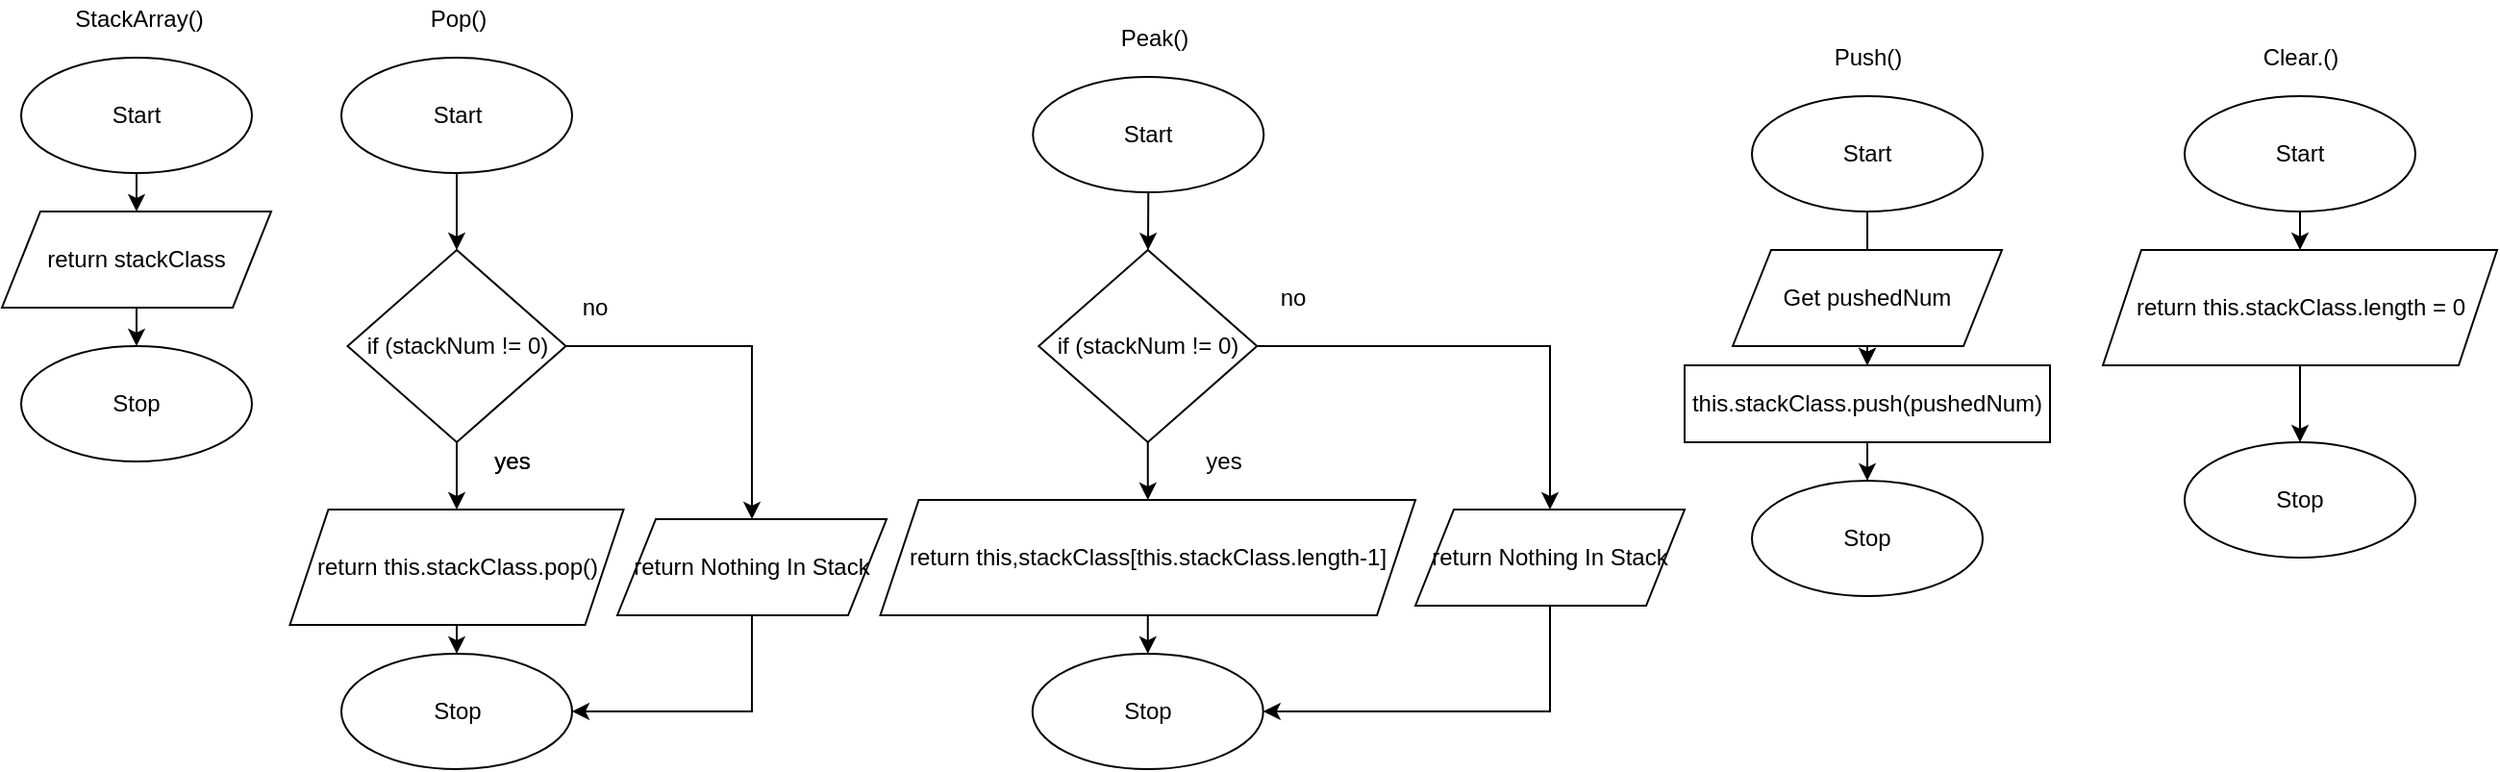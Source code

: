 <mxfile>
    <diagram id="bVoswQC8T6PlKmy4Bn8u" name="Page-1">
        <mxGraphModel dx="594" dy="561" grid="1" gridSize="10" guides="1" tooltips="1" connect="1" arrows="1" fold="1" page="1" pageScale="1" pageWidth="827" pageHeight="1169" math="0" shadow="0">
            <root>
                <mxCell id="0"/>
                <mxCell id="1" parent="0"/>
                <mxCell id="311" style="edgeStyle=none;html=1;entryX=0.5;entryY=0;entryDx=0;entryDy=0;" parent="1" source="312" target="314" edge="1">
                    <mxGeometry relative="1" as="geometry"/>
                </mxCell>
                <mxCell id="312" value="Start" style="ellipse;whiteSpace=wrap;html=1;" parent="1" vertex="1">
                    <mxGeometry x="340" y="680" width="120" height="60" as="geometry"/>
                </mxCell>
                <mxCell id="313" value="" style="edgeStyle=none;html=1;" parent="1" source="314" target="315" edge="1">
                    <mxGeometry relative="1" as="geometry"/>
                </mxCell>
                <mxCell id="314" value="return stackClass" style="shape=parallelogram;perimeter=parallelogramPerimeter;whiteSpace=wrap;html=1;fixedSize=1;" parent="1" vertex="1">
                    <mxGeometry x="330" y="760" width="140" height="50" as="geometry"/>
                </mxCell>
                <mxCell id="315" value="Stop" style="ellipse;whiteSpace=wrap;html=1;" parent="1" vertex="1">
                    <mxGeometry x="340" y="830" width="120" height="60" as="geometry"/>
                </mxCell>
                <mxCell id="316" value="StackArray()" style="text;html=1;align=center;verticalAlign=middle;resizable=0;points=[];autosize=1;strokeColor=none;fillColor=none;" parent="1" vertex="1">
                    <mxGeometry x="360.5" y="650" width="80" height="20" as="geometry"/>
                </mxCell>
                <mxCell id="341" value="" style="edgeStyle=none;html=1;" parent="1" source="318" target="340" edge="1">
                    <mxGeometry relative="1" as="geometry"/>
                </mxCell>
                <mxCell id="318" value="Start" style="ellipse;whiteSpace=wrap;html=1;" parent="1" vertex="1">
                    <mxGeometry x="506.5" y="680" width="120" height="60" as="geometry"/>
                </mxCell>
                <mxCell id="319" value="" style="edgeStyle=none;html=1;" parent="1" source="320" target="321" edge="1">
                    <mxGeometry relative="1" as="geometry"/>
                </mxCell>
                <mxCell id="320" value="return this.stackClass.pop()" style="shape=parallelogram;perimeter=parallelogramPerimeter;whiteSpace=wrap;html=1;fixedSize=1;" parent="1" vertex="1">
                    <mxGeometry x="479.75" y="915" width="173.5" height="60" as="geometry"/>
                </mxCell>
                <mxCell id="321" value="Stop" style="ellipse;whiteSpace=wrap;html=1;" parent="1" vertex="1">
                    <mxGeometry x="506.5" y="990" width="120" height="60" as="geometry"/>
                </mxCell>
                <mxCell id="322" value="Pop()" style="text;html=1;align=center;verticalAlign=middle;resizable=0;points=[];autosize=1;strokeColor=none;fillColor=none;" parent="1" vertex="1">
                    <mxGeometry x="546.5" y="650" width="40" height="20" as="geometry"/>
                </mxCell>
                <mxCell id="360" value="" style="edgeStyle=none;rounded=0;html=1;" parent="1" source="324" target="330" edge="1">
                    <mxGeometry relative="1" as="geometry"/>
                </mxCell>
                <mxCell id="324" value="Start" style="ellipse;whiteSpace=wrap;html=1;" parent="1" vertex="1">
                    <mxGeometry x="1240" y="700" width="120" height="60" as="geometry"/>
                </mxCell>
                <mxCell id="325" style="edgeStyle=none;html=1;entryX=0.5;entryY=0;entryDx=0;entryDy=0;" parent="1" source="326" target="330" edge="1">
                    <mxGeometry relative="1" as="geometry"/>
                </mxCell>
                <mxCell id="326" value="Get pushedNum" style="shape=parallelogram;perimeter=parallelogramPerimeter;whiteSpace=wrap;html=1;fixedSize=1;" parent="1" vertex="1">
                    <mxGeometry x="1230" y="780" width="140" height="50" as="geometry"/>
                </mxCell>
                <mxCell id="327" value="Stop" style="ellipse;whiteSpace=wrap;html=1;" parent="1" vertex="1">
                    <mxGeometry x="1240" y="900" width="120" height="60" as="geometry"/>
                </mxCell>
                <mxCell id="328" value="Push()" style="text;html=1;align=center;verticalAlign=middle;resizable=0;points=[];autosize=1;strokeColor=none;fillColor=none;" parent="1" vertex="1">
                    <mxGeometry x="1275" y="670" width="50" height="20" as="geometry"/>
                </mxCell>
                <mxCell id="329" value="" style="edgeStyle=none;html=1;" parent="1" source="330" target="327" edge="1">
                    <mxGeometry relative="1" as="geometry"/>
                </mxCell>
                <mxCell id="330" value="this.stackClass.push(pushedNum)" style="whiteSpace=wrap;html=1;" parent="1" vertex="1">
                    <mxGeometry x="1205" y="840" width="190" height="40" as="geometry"/>
                </mxCell>
                <mxCell id="349" value="" style="edgeStyle=none;rounded=0;html=1;" parent="1" source="332" target="347" edge="1">
                    <mxGeometry relative="1" as="geometry"/>
                </mxCell>
                <mxCell id="332" value="Start" style="ellipse;whiteSpace=wrap;html=1;" parent="1" vertex="1">
                    <mxGeometry x="866.13" y="690" width="120" height="60" as="geometry"/>
                </mxCell>
                <mxCell id="339" value="" style="edgeStyle=none;html=1;" parent="1" source="334" target="335" edge="1">
                    <mxGeometry relative="1" as="geometry"/>
                </mxCell>
                <mxCell id="334" value="return this,stackClass[this.stackClass.length-1]" style="shape=parallelogram;perimeter=parallelogramPerimeter;whiteSpace=wrap;html=1;fixedSize=1;" parent="1" vertex="1">
                    <mxGeometry x="786.76" y="910" width="278.25" height="60" as="geometry"/>
                </mxCell>
                <mxCell id="335" value="Stop" style="ellipse;whiteSpace=wrap;html=1;" parent="1" vertex="1">
                    <mxGeometry x="865.88" y="990" width="120" height="60" as="geometry"/>
                </mxCell>
                <mxCell id="336" value="Peak()" style="text;html=1;align=center;verticalAlign=middle;resizable=0;points=[];autosize=1;strokeColor=none;fillColor=none;" parent="1" vertex="1">
                    <mxGeometry x="904.13" y="660" width="50" height="20" as="geometry"/>
                </mxCell>
                <mxCell id="342" value="" style="edgeStyle=none;html=1;" parent="1" source="340" target="320" edge="1">
                    <mxGeometry relative="1" as="geometry"/>
                </mxCell>
                <mxCell id="344" style="edgeStyle=none;html=1;entryX=0.5;entryY=0;entryDx=0;entryDy=0;rounded=0;" parent="1" source="340" target="343" edge="1">
                    <mxGeometry relative="1" as="geometry">
                        <Array as="points">
                            <mxPoint x="720" y="830"/>
                        </Array>
                    </mxGeometry>
                </mxCell>
                <mxCell id="340" value="if (stackNum != 0)" style="rhombus;whiteSpace=wrap;html=1;" parent="1" vertex="1">
                    <mxGeometry x="509.75" y="780" width="113.5" height="100" as="geometry"/>
                </mxCell>
                <mxCell id="345" style="edgeStyle=none;html=1;entryX=1;entryY=0.5;entryDx=0;entryDy=0;rounded=0;" parent="1" source="343" target="321" edge="1">
                    <mxGeometry relative="1" as="geometry">
                        <Array as="points">
                            <mxPoint x="720" y="1020"/>
                        </Array>
                    </mxGeometry>
                </mxCell>
                <mxCell id="343" value="return Nothing In Stack" style="shape=parallelogram;perimeter=parallelogramPerimeter;whiteSpace=wrap;html=1;fixedSize=1;" parent="1" vertex="1">
                    <mxGeometry x="650" y="920" width="140" height="50" as="geometry"/>
                </mxCell>
                <mxCell id="351" value="" style="edgeStyle=none;rounded=0;html=1;" parent="1" source="347" target="334" edge="1">
                    <mxGeometry relative="1" as="geometry"/>
                </mxCell>
                <mxCell id="354" style="edgeStyle=none;rounded=0;html=1;entryX=0.5;entryY=0;entryDx=0;entryDy=0;" parent="1" source="347" target="353" edge="1">
                    <mxGeometry relative="1" as="geometry">
                        <Array as="points">
                            <mxPoint x="1135" y="830"/>
                        </Array>
                    </mxGeometry>
                </mxCell>
                <mxCell id="347" value="if (stackNum != 0)" style="rhombus;whiteSpace=wrap;html=1;" parent="1" vertex="1">
                    <mxGeometry x="869.13" y="780" width="113.5" height="100" as="geometry"/>
                </mxCell>
                <mxCell id="355" style="edgeStyle=none;rounded=0;html=1;entryX=1;entryY=0.5;entryDx=0;entryDy=0;" parent="1" source="353" target="335" edge="1">
                    <mxGeometry relative="1" as="geometry">
                        <Array as="points">
                            <mxPoint x="1135" y="1020"/>
                        </Array>
                    </mxGeometry>
                </mxCell>
                <mxCell id="353" value="return Nothing In Stack" style="shape=parallelogram;perimeter=parallelogramPerimeter;whiteSpace=wrap;html=1;fixedSize=1;" parent="1" vertex="1">
                    <mxGeometry x="1065" y="915" width="140" height="50" as="geometry"/>
                </mxCell>
                <mxCell id="356" value="yes" style="text;html=1;align=center;verticalAlign=middle;resizable=0;points=[];autosize=1;strokeColor=none;fillColor=none;" parent="1" vertex="1">
                    <mxGeometry x="580" y="880" width="30" height="20" as="geometry"/>
                </mxCell>
                <mxCell id="357" value="no" style="text;html=1;align=center;verticalAlign=middle;resizable=0;points=[];autosize=1;strokeColor=none;fillColor=none;" parent="1" vertex="1">
                    <mxGeometry x="623.25" y="800" width="30" height="20" as="geometry"/>
                </mxCell>
                <mxCell id="358" value="yes" style="text;html=1;align=center;verticalAlign=middle;resizable=0;points=[];autosize=1;strokeColor=none;fillColor=none;" parent="1" vertex="1">
                    <mxGeometry x="950" y="880" width="30" height="20" as="geometry"/>
                </mxCell>
                <mxCell id="359" value="no" style="text;html=1;align=center;verticalAlign=middle;resizable=0;points=[];autosize=1;strokeColor=none;fillColor=none;" parent="1" vertex="1">
                    <mxGeometry x="986.13" y="795" width="30" height="20" as="geometry"/>
                </mxCell>
                <mxCell id="361" value="yes" style="text;html=1;align=center;verticalAlign=middle;resizable=0;points=[];autosize=1;strokeColor=none;fillColor=none;" parent="1" vertex="1">
                    <mxGeometry x="580" y="880" width="30" height="20" as="geometry"/>
                </mxCell>
                <mxCell id="371" value="" style="edgeStyle=none;html=1;" edge="1" parent="1" source="363" target="365">
                    <mxGeometry relative="1" as="geometry"/>
                </mxCell>
                <mxCell id="363" value="Start" style="ellipse;whiteSpace=wrap;html=1;" vertex="1" parent="1">
                    <mxGeometry x="1465" y="700" width="120" height="60" as="geometry"/>
                </mxCell>
                <mxCell id="372" value="" style="edgeStyle=none;html=1;" edge="1" parent="1" source="365" target="366">
                    <mxGeometry relative="1" as="geometry"/>
                </mxCell>
                <mxCell id="365" value="return this.stackClass.length = 0" style="shape=parallelogram;perimeter=parallelogramPerimeter;whiteSpace=wrap;html=1;fixedSize=1;" vertex="1" parent="1">
                    <mxGeometry x="1422.5" y="780" width="205" height="60" as="geometry"/>
                </mxCell>
                <mxCell id="366" value="Stop" style="ellipse;whiteSpace=wrap;html=1;" vertex="1" parent="1">
                    <mxGeometry x="1465" y="880" width="120" height="60" as="geometry"/>
                </mxCell>
                <mxCell id="367" value="Clear.()" style="text;html=1;align=center;verticalAlign=middle;resizable=0;points=[];autosize=1;strokeColor=none;fillColor=none;" vertex="1" parent="1">
                    <mxGeometry x="1495" y="670" width="60" height="20" as="geometry"/>
                </mxCell>
            </root>
        </mxGraphModel>
    </diagram>
</mxfile>